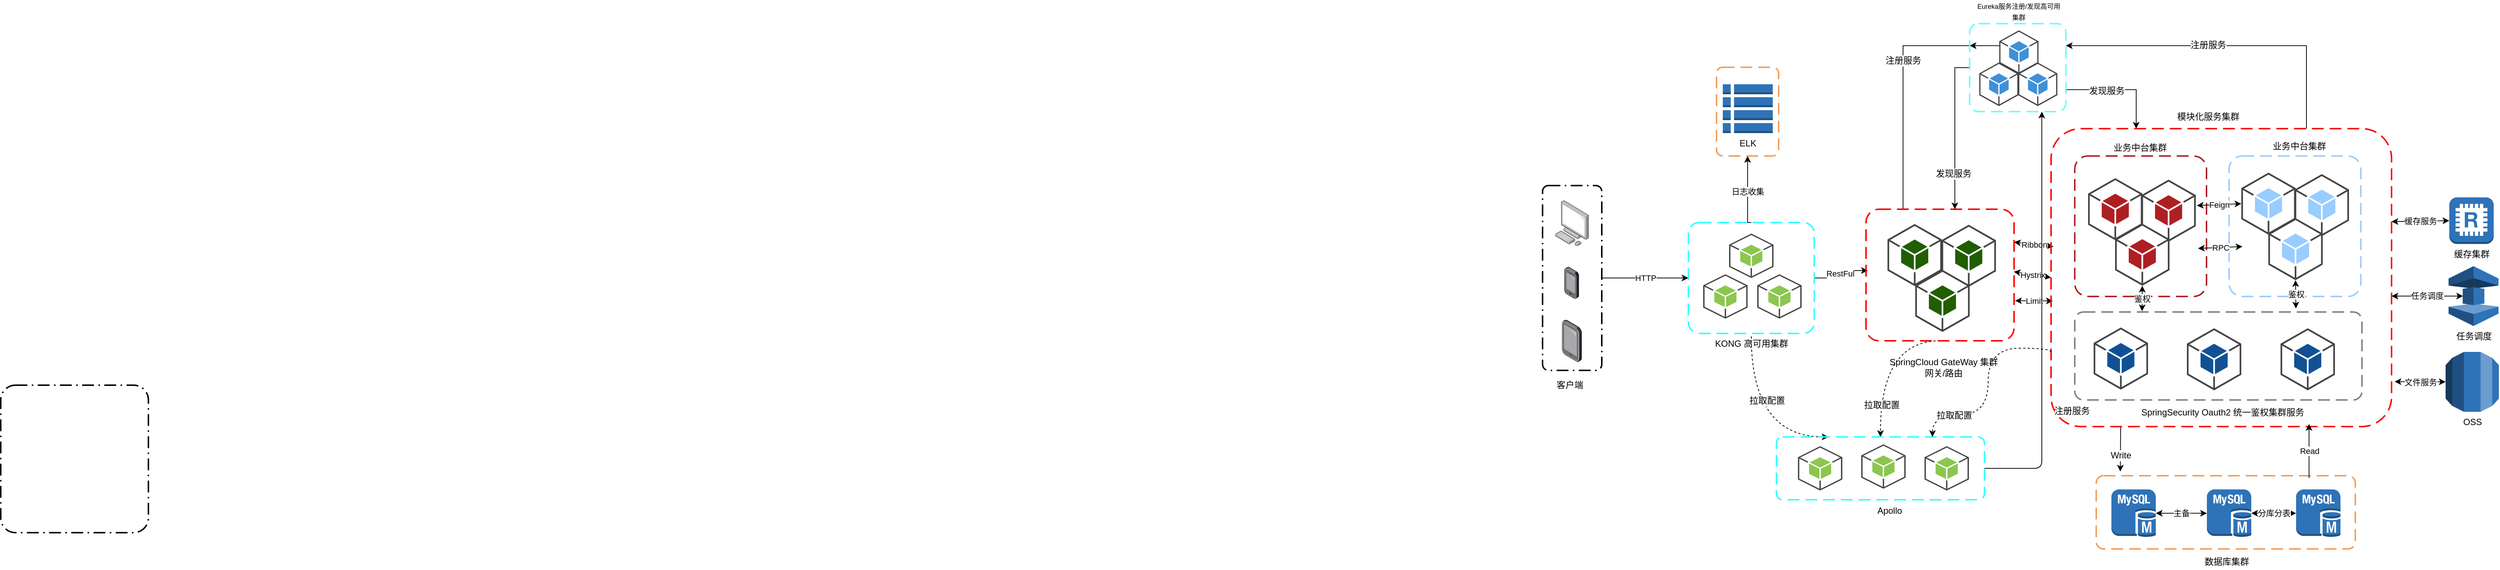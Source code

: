 <mxfile version="11.0.8" type="github"><diagram id="jal14hP25wwy4IgFxo0M" name="第 1 页"><mxGraphModel dx="3866" dy="737" grid="1" gridSize="10" guides="0" tooltips="1" connect="1" arrows="1" fold="1" page="0" pageScale="1" pageWidth="827" pageHeight="1169" background="none" math="0" shadow="0"><root><mxCell id="0"/><mxCell id="1" parent="0"/><mxCell id="5c1bWO8CfrsuIaAJTdoS-114" value="" style="rounded=1;arcSize=10;dashed=1;strokeColor=#F59D56;fillColor=none;gradientColor=none;dashPattern=8 4;strokeWidth=2;" vertex="1" parent="1"><mxGeometry x="811" y="772.5" width="350" height="99" as="geometry"/></mxCell><mxCell id="5c1bWO8CfrsuIaAJTdoS-77" value="" style="rounded=1;arcSize=10;dashed=1;strokeColor=#AE1F23;fillColor=none;gradientColor=none;dashPattern=8 4;strokeWidth=2;" vertex="1" parent="1"><mxGeometry x="782" y="340" width="178" height="190" as="geometry"/></mxCell><mxCell id="5c1bWO8CfrsuIaAJTdoS-2" value="" style="points=[];aspect=fixed;html=1;align=center;shadow=0;dashed=0;image;image=img/lib/allied_telesis/computer_and_terminals/Personal_Computer.svg;" vertex="1" parent="1"><mxGeometry x="80" y="400" width="45.6" height="61.8" as="geometry"/></mxCell><mxCell id="5c1bWO8CfrsuIaAJTdoS-3" value="" style="points=[];aspect=fixed;html=1;align=center;shadow=0;dashed=0;image;image=img/lib/allied_telesis/computer_and_terminals/Smartphone.svg;" vertex="1" parent="1"><mxGeometry x="92.5" y="490" width="19.8" height="43.2" as="geometry"/></mxCell><mxCell id="5c1bWO8CfrsuIaAJTdoS-4" value="" style="points=[];aspect=fixed;html=1;align=center;shadow=0;dashed=0;image;image=img/lib/allied_telesis/computer_and_terminals/Tablet.svg;" vertex="1" parent="1"><mxGeometry x="89" y="561.5" width="27" height="57" as="geometry"/></mxCell><mxCell id="5c1bWO8CfrsuIaAJTdoS-7" value="HTTP" style="edgeStyle=orthogonalEdgeStyle;rounded=0;orthogonalLoop=1;jettySize=auto;html=1;exitX=1;exitY=0.5;exitDx=0;exitDy=0;entryX=0;entryY=0.5;entryDx=0;entryDy=0;" edge="1" parent="1" source="5c1bWO8CfrsuIaAJTdoS-5" target="5c1bWO8CfrsuIaAJTdoS-6"><mxGeometry relative="1" as="geometry"/></mxCell><mxCell id="5c1bWO8CfrsuIaAJTdoS-5" value="" style="rounded=1;arcSize=10;dashed=1;strokeColor=#000000;fillColor=none;gradientColor=none;dashPattern=8 3 1 3;strokeWidth=2;" vertex="1" parent="1"><mxGeometry x="63" y="380" width="80" height="250" as="geometry"/></mxCell><mxCell id="5c1bWO8CfrsuIaAJTdoS-18" value="日志收集" style="edgeStyle=orthogonalEdgeStyle;rounded=0;orthogonalLoop=1;jettySize=auto;html=1;exitX=0.5;exitY=0;exitDx=0;exitDy=0;entryX=0.5;entryY=1;entryDx=0;entryDy=0;" edge="1" parent="1" source="5c1bWO8CfrsuIaAJTdoS-6" target="5c1bWO8CfrsuIaAJTdoS-17"><mxGeometry relative="1" as="geometry"><Array as="points"><mxPoint x="340" y="430"/></Array></mxGeometry></mxCell><mxCell id="5c1bWO8CfrsuIaAJTdoS-26" value="RestFul" style="edgeStyle=orthogonalEdgeStyle;rounded=0;orthogonalLoop=1;jettySize=auto;html=1;exitX=1;exitY=0.5;exitDx=0;exitDy=0;entryX=0.012;entryY=0.466;entryDx=0;entryDy=0;entryPerimeter=0;" edge="1" parent="1" source="5c1bWO8CfrsuIaAJTdoS-6" target="5c1bWO8CfrsuIaAJTdoS-22"><mxGeometry relative="1" as="geometry"/></mxCell><mxCell id="5c1bWO8CfrsuIaAJTdoS-6" value="" style="rounded=1;arcSize=10;dashed=1;strokeColor=#33FFFF;fillColor=none;gradientColor=none;dashPattern=8 4;strokeWidth=2;" vertex="1" parent="1"><mxGeometry x="260" y="430" width="170" height="150" as="geometry"/></mxCell><mxCell id="5c1bWO8CfrsuIaAJTdoS-13" value="" style="outlineConnect=0;dashed=0;verticalLabelPosition=bottom;verticalAlign=top;align=center;html=1;shape=mxgraph.aws3.android;fillColor=#8CC64F;gradientColor=none;strokeColor=#33FFFF;" vertex="1" parent="1"><mxGeometry x="280" y="500" width="60" height="60" as="geometry"/></mxCell><mxCell id="5c1bWO8CfrsuIaAJTdoS-14" value="" style="outlineConnect=0;dashed=0;verticalLabelPosition=bottom;verticalAlign=top;align=center;html=1;shape=mxgraph.aws3.android;fillColor=#8CC64F;gradientColor=none;strokeColor=#33FFFF;" vertex="1" parent="1"><mxGeometry x="353" y="500" width="60" height="60" as="geometry"/></mxCell><mxCell id="5c1bWO8CfrsuIaAJTdoS-15" value="" style="outlineConnect=0;dashed=0;verticalLabelPosition=bottom;verticalAlign=top;align=center;html=1;shape=mxgraph.aws3.android;fillColor=#8CC64F;gradientColor=none;strokeColor=#33FFFF;" vertex="1" parent="1"><mxGeometry x="315" y="445" width="60" height="60" as="geometry"/></mxCell><mxCell id="5c1bWO8CfrsuIaAJTdoS-45" style="edgeStyle=orthogonalEdgeStyle;curved=1;rounded=0;orthogonalLoop=1;jettySize=auto;html=1;exitX=0.5;exitY=0;exitDx=0;exitDy=0;entryX=0.25;entryY=0;entryDx=0;entryDy=0;dashed=1;" edge="1" parent="1" source="5c1bWO8CfrsuIaAJTdoS-16" target="5c1bWO8CfrsuIaAJTdoS-40"><mxGeometry relative="1" as="geometry"><Array as="points"><mxPoint x="345" y="720"/></Array></mxGeometry></mxCell><mxCell id="5c1bWO8CfrsuIaAJTdoS-46" value="拉取配置" style="text;html=1;resizable=0;points=[];align=center;verticalAlign=middle;labelBackgroundColor=#ffffff;" vertex="1" connectable="0" parent="5c1bWO8CfrsuIaAJTdoS-45"><mxGeometry x="-0.28" y="21" relative="1" as="geometry"><mxPoint as="offset"/></mxGeometry></mxCell><mxCell id="5c1bWO8CfrsuIaAJTdoS-16" value="KONG 高可用集群" style="text;html=1;strokeColor=none;fillColor=none;align=center;verticalAlign=middle;whiteSpace=wrap;rounded=0;" vertex="1" parent="1"><mxGeometry x="287.5" y="584" width="115" height="20" as="geometry"/></mxCell><mxCell id="5c1bWO8CfrsuIaAJTdoS-17" value="" style="rounded=1;arcSize=10;dashed=1;strokeColor=#F59D56;fillColor=none;gradientColor=none;dashPattern=8 4;strokeWidth=2;" vertex="1" parent="1"><mxGeometry x="298" y="220" width="84" height="120" as="geometry"/></mxCell><mxCell id="5c1bWO8CfrsuIaAJTdoS-20" value="ELK" style="outlineConnect=0;dashed=0;verticalLabelPosition=bottom;verticalAlign=top;align=center;html=1;shape=mxgraph.aws3.table;fillColor=#2E73B8;gradientColor=none;strokeColor=#33FFFF;" vertex="1" parent="1"><mxGeometry x="306.5" y="243" width="67.5" height="66" as="geometry"/></mxCell><mxCell id="5c1bWO8CfrsuIaAJTdoS-36" style="edgeStyle=orthogonalEdgeStyle;rounded=0;orthogonalLoop=1;jettySize=auto;html=1;exitX=0.25;exitY=0;exitDx=0;exitDy=0;entryX=0;entryY=0.25;entryDx=0;entryDy=0;" edge="1" parent="1" source="5c1bWO8CfrsuIaAJTdoS-22" target="5c1bWO8CfrsuIaAJTdoS-27"><mxGeometry relative="1" as="geometry"/></mxCell><mxCell id="5c1bWO8CfrsuIaAJTdoS-38" value="注册服务" style="text;html=1;resizable=0;points=[];align=center;verticalAlign=middle;labelBackgroundColor=#ffffff;" vertex="1" connectable="0" parent="5c1bWO8CfrsuIaAJTdoS-36"><mxGeometry x="-0.146" relative="1" as="geometry"><mxPoint as="offset"/></mxGeometry></mxCell><mxCell id="5c1bWO8CfrsuIaAJTdoS-84" style="edgeStyle=orthogonalEdgeStyle;rounded=0;orthogonalLoop=1;jettySize=auto;html=1;exitX=0.5;exitY=1;exitDx=0;exitDy=0;entryX=0.5;entryY=0;entryDx=0;entryDy=0;dashed=1;curved=1;" edge="1" parent="1" source="5c1bWO8CfrsuIaAJTdoS-22" target="5c1bWO8CfrsuIaAJTdoS-40"><mxGeometry relative="1" as="geometry"><Array as="points"><mxPoint x="520" y="590"/></Array></mxGeometry></mxCell><mxCell id="5c1bWO8CfrsuIaAJTdoS-85" value="拉取配置" style="text;html=1;resizable=0;points=[];align=center;verticalAlign=middle;labelBackgroundColor=#ffffff;" vertex="1" connectable="0" parent="5c1bWO8CfrsuIaAJTdoS-84"><mxGeometry x="0.587" y="1" relative="1" as="geometry"><mxPoint as="offset"/></mxGeometry></mxCell><mxCell id="5c1bWO8CfrsuIaAJTdoS-92" value="Ribbon" style="edgeStyle=none;rounded=0;orthogonalLoop=1;jettySize=auto;html=1;exitX=1;exitY=0.25;exitDx=0;exitDy=0;entryX=0.007;entryY=0.396;entryDx=0;entryDy=0;entryPerimeter=0;startArrow=classic;startFill=1;" edge="1" parent="1" source="5c1bWO8CfrsuIaAJTdoS-22" target="5c1bWO8CfrsuIaAJTdoS-47"><mxGeometry relative="1" as="geometry"/></mxCell><mxCell id="5c1bWO8CfrsuIaAJTdoS-93" value="Hystrix" style="edgeStyle=none;rounded=0;orthogonalLoop=1;jettySize=auto;html=1;exitX=0.998;exitY=0.475;exitDx=0;exitDy=0;entryX=0;entryY=0.5;entryDx=0;entryDy=0;startArrow=classic;startFill=1;exitPerimeter=0;" edge="1" parent="1" source="5c1bWO8CfrsuIaAJTdoS-22" target="5c1bWO8CfrsuIaAJTdoS-47"><mxGeometry relative="1" as="geometry"/></mxCell><mxCell id="5c1bWO8CfrsuIaAJTdoS-94" value="Limit" style="edgeStyle=none;rounded=0;orthogonalLoop=1;jettySize=auto;html=1;exitX=1.007;exitY=0.656;exitDx=0;exitDy=0;entryX=0.005;entryY=0.584;entryDx=0;entryDy=0;entryPerimeter=0;startArrow=classic;startFill=1;exitPerimeter=0;" edge="1" parent="1"><mxGeometry relative="1" as="geometry"><mxPoint x="701.4" y="535.768" as="sourcePoint"/><mxPoint x="752.3" y="536.008" as="targetPoint"/><Array as="points"/></mxGeometry></mxCell><mxCell id="5c1bWO8CfrsuIaAJTdoS-22" value="" style="rounded=1;arcSize=10;dashed=1;strokeColor=#ff0000;fillColor=none;gradientColor=none;dashPattern=8 4;strokeWidth=2;" vertex="1" parent="1"><mxGeometry x="500" y="412" width="200" height="178" as="geometry"/></mxCell><mxCell id="5c1bWO8CfrsuIaAJTdoS-23" value="" style="outlineConnect=0;dashed=0;verticalLabelPosition=bottom;verticalAlign=top;align=center;html=1;shape=mxgraph.aws3.android;fillColor=#205E00;gradientColor=none;strokeColor=#33FFFF;" vertex="1" parent="1"><mxGeometry x="529" y="432" width="73.5" height="84" as="geometry"/></mxCell><mxCell id="5c1bWO8CfrsuIaAJTdoS-24" value="" style="outlineConnect=0;dashed=0;verticalLabelPosition=bottom;verticalAlign=top;align=center;html=1;shape=mxgraph.aws3.android;fillColor=#205E00;gradientColor=none;strokeColor=#33FFFF;" vertex="1" parent="1"><mxGeometry x="602" y="433" width="73.5" height="84" as="geometry"/></mxCell><mxCell id="5c1bWO8CfrsuIaAJTdoS-25" value="" style="outlineConnect=0;dashed=0;verticalLabelPosition=bottom;verticalAlign=top;align=center;html=1;shape=mxgraph.aws3.android;fillColor=#205E00;gradientColor=none;strokeColor=#33FFFF;" vertex="1" parent="1"><mxGeometry x="566.5" y="494" width="73.5" height="84" as="geometry"/></mxCell><mxCell id="5c1bWO8CfrsuIaAJTdoS-37" style="edgeStyle=orthogonalEdgeStyle;rounded=0;orthogonalLoop=1;jettySize=auto;html=1;exitX=0;exitY=0.5;exitDx=0;exitDy=0;" edge="1" parent="1" source="5c1bWO8CfrsuIaAJTdoS-27"><mxGeometry relative="1" as="geometry"><mxPoint x="620" y="412" as="targetPoint"/><Array as="points"><mxPoint x="620" y="220"/><mxPoint x="620" y="412"/></Array></mxGeometry></mxCell><mxCell id="5c1bWO8CfrsuIaAJTdoS-39" value="发现服务" style="text;html=1;resizable=0;points=[];align=center;verticalAlign=middle;labelBackgroundColor=#ffffff;" vertex="1" connectable="0" parent="5c1bWO8CfrsuIaAJTdoS-37"><mxGeometry x="0.548" y="-2" relative="1" as="geometry"><mxPoint as="offset"/></mxGeometry></mxCell><mxCell id="5c1bWO8CfrsuIaAJTdoS-99" style="edgeStyle=orthogonalEdgeStyle;rounded=0;orthogonalLoop=1;jettySize=auto;html=1;exitX=1;exitY=0.75;exitDx=0;exitDy=0;entryX=0.25;entryY=0;entryDx=0;entryDy=0;startArrow=none;startFill=0;" edge="1" parent="1" source="5c1bWO8CfrsuIaAJTdoS-27" target="5c1bWO8CfrsuIaAJTdoS-47"><mxGeometry relative="1" as="geometry"/></mxCell><mxCell id="5c1bWO8CfrsuIaAJTdoS-102" value="发现服务" style="text;html=1;resizable=0;points=[];align=center;verticalAlign=middle;labelBackgroundColor=#ffffff;" vertex="1" connectable="0" parent="5c1bWO8CfrsuIaAJTdoS-99"><mxGeometry x="-0.254" y="-1" relative="1" as="geometry"><mxPoint as="offset"/></mxGeometry></mxCell><mxCell id="5c1bWO8CfrsuIaAJTdoS-27" value="" style="rounded=1;arcSize=10;dashed=1;strokeColor=#66FFFF;fillColor=none;gradientColor=none;dashPattern=8 4;strokeWidth=2;" vertex="1" parent="1"><mxGeometry x="640" y="161" width="130" height="119" as="geometry"/></mxCell><mxCell id="5c1bWO8CfrsuIaAJTdoS-29" value="" style="outlineConnect=0;dashed=0;verticalLabelPosition=bottom;verticalAlign=top;align=center;html=1;shape=mxgraph.aws3.android;fillColor=#4090D7;gradientColor=none;strokeColor=#66FFFF;" vertex="1" parent="1"><mxGeometry x="653" y="213.5" width="53" height="59" as="geometry"/></mxCell><mxCell id="5c1bWO8CfrsuIaAJTdoS-30" value="" style="outlineConnect=0;dashed=0;verticalLabelPosition=bottom;verticalAlign=top;align=center;html=1;shape=mxgraph.aws3.android;fillColor=#4090D7;gradientColor=none;strokeColor=#66FFFF;" vertex="1" parent="1"><mxGeometry x="705.5" y="213.5" width="53" height="59" as="geometry"/></mxCell><mxCell id="5c1bWO8CfrsuIaAJTdoS-31" value="" style="outlineConnect=0;dashed=0;verticalLabelPosition=bottom;verticalAlign=top;align=center;html=1;shape=mxgraph.aws3.android;fillColor=#4090D7;gradientColor=none;strokeColor=#66FFFF;" vertex="1" parent="1"><mxGeometry x="680" y="170" width="53" height="59" as="geometry"/></mxCell><mxCell id="5c1bWO8CfrsuIaAJTdoS-34" value="&lt;font style=&quot;font-size: 9px&quot;&gt;Eureka服务注册/发现高可用集群&lt;/font&gt;" style="text;html=1;strokeColor=none;fillColor=none;align=center;verticalAlign=middle;whiteSpace=wrap;rounded=0;" vertex="1" parent="1"><mxGeometry x="647" y="134" width="119" height="20" as="geometry"/></mxCell><mxCell id="5c1bWO8CfrsuIaAJTdoS-35" value="SpringCloud GateWay 集群&lt;br&gt;网关/路由" style="text;html=1;strokeColor=none;fillColor=none;align=center;verticalAlign=middle;whiteSpace=wrap;rounded=0;" vertex="1" parent="1"><mxGeometry x="510" y="616" width="190" height="20" as="geometry"/></mxCell><mxCell id="5c1bWO8CfrsuIaAJTdoS-40" value="" style="rounded=1;arcSize=10;dashed=1;strokeColor=#33FFFF;fillColor=none;gradientColor=none;dashPattern=8 4;strokeWidth=2;" vertex="1" parent="1"><mxGeometry x="379" y="720" width="281" height="85" as="geometry"/></mxCell><mxCell id="5c1bWO8CfrsuIaAJTdoS-41" value="" style="outlineConnect=0;dashed=0;verticalLabelPosition=bottom;verticalAlign=top;align=center;html=1;shape=mxgraph.aws3.android;fillColor=#8CC64F;gradientColor=none;strokeColor=#33FFFF;" vertex="1" parent="1"><mxGeometry x="579" y="732.5" width="60" height="60" as="geometry"/></mxCell><mxCell id="5c1bWO8CfrsuIaAJTdoS-42" value="" style="outlineConnect=0;dashed=0;verticalLabelPosition=bottom;verticalAlign=top;align=center;html=1;shape=mxgraph.aws3.android;fillColor=#8CC64F;gradientColor=none;strokeColor=#33FFFF;" vertex="1" parent="1"><mxGeometry x="493.5" y="730" width="60" height="60" as="geometry"/></mxCell><mxCell id="5c1bWO8CfrsuIaAJTdoS-43" value="" style="outlineConnect=0;dashed=0;verticalLabelPosition=bottom;verticalAlign=top;align=center;html=1;shape=mxgraph.aws3.android;fillColor=#8CC64F;gradientColor=none;strokeColor=#33FFFF;" vertex="1" parent="1"><mxGeometry x="408" y="732.5" width="60" height="60" as="geometry"/></mxCell><mxCell id="5c1bWO8CfrsuIaAJTdoS-44" value="Apollo" style="text;html=1;strokeColor=none;fillColor=none;align=center;verticalAlign=middle;whiteSpace=wrap;rounded=0;" vertex="1" parent="1"><mxGeometry x="485" y="810" width="94" height="20" as="geometry"/></mxCell><mxCell id="5c1bWO8CfrsuIaAJTdoS-100" style="edgeStyle=orthogonalEdgeStyle;rounded=0;orthogonalLoop=1;jettySize=auto;html=1;exitX=0.75;exitY=0;exitDx=0;exitDy=0;entryX=1;entryY=0.25;entryDx=0;entryDy=0;startArrow=none;startFill=0;" edge="1" parent="1" source="5c1bWO8CfrsuIaAJTdoS-47" target="5c1bWO8CfrsuIaAJTdoS-27"><mxGeometry relative="1" as="geometry"/></mxCell><mxCell id="5c1bWO8CfrsuIaAJTdoS-101" value="注册服务" style="text;html=1;resizable=0;points=[];align=center;verticalAlign=middle;labelBackgroundColor=#ffffff;" vertex="1" connectable="0" parent="5c1bWO8CfrsuIaAJTdoS-100"><mxGeometry x="0.122" y="-1" relative="1" as="geometry"><mxPoint as="offset"/></mxGeometry></mxCell><mxCell id="5c1bWO8CfrsuIaAJTdoS-47" value="" style="rounded=1;arcSize=10;dashed=1;strokeColor=#ff0000;fillColor=none;gradientColor=none;dashPattern=8 4;strokeWidth=2;" vertex="1" parent="1"><mxGeometry x="750" y="303" width="460" height="403" as="geometry"/></mxCell><mxCell id="5c1bWO8CfrsuIaAJTdoS-69" value="" style="rounded=1;arcSize=10;dashed=1;strokeColor=#000000;fillColor=none;gradientColor=none;dashPattern=8 3 1 3;strokeWidth=2;" vertex="1" parent="1"><mxGeometry x="-2020" y="650" width="199.5" height="199.5" as="geometry"/></mxCell><mxCell id="5c1bWO8CfrsuIaAJTdoS-74" value="" style="outlineConnect=0;dashed=0;verticalLabelPosition=bottom;verticalAlign=top;align=center;html=1;shape=mxgraph.aws3.android;fillColor=#AE1F23;gradientColor=none;strokeColor=#FF00FF;" vertex="1" parent="1"><mxGeometry x="800" y="370" width="73.5" height="84" as="geometry"/></mxCell><mxCell id="5c1bWO8CfrsuIaAJTdoS-75" value="" style="outlineConnect=0;dashed=0;verticalLabelPosition=bottom;verticalAlign=top;align=center;html=1;shape=mxgraph.aws3.android;fillColor=#AE1F23;gradientColor=none;strokeColor=#FF00FF;" vertex="1" parent="1"><mxGeometry x="872" y="372" width="73.5" height="84" as="geometry"/></mxCell><mxCell id="5c1bWO8CfrsuIaAJTdoS-91" value="鉴权" style="rounded=0;orthogonalLoop=1;jettySize=auto;html=1;exitX=0.5;exitY=1;exitDx=0;exitDy=0;exitPerimeter=0;startArrow=classic;startFill=1;" edge="1" parent="1" source="5c1bWO8CfrsuIaAJTdoS-76"><mxGeometry relative="1" as="geometry"><mxPoint x="873" y="550" as="targetPoint"/></mxGeometry></mxCell><mxCell id="5c1bWO8CfrsuIaAJTdoS-76" value="" style="outlineConnect=0;dashed=0;verticalLabelPosition=bottom;verticalAlign=top;align=center;html=1;shape=mxgraph.aws3.android;fillColor=#AE1F23;gradientColor=none;strokeColor=#FF00FF;" vertex="1" parent="1"><mxGeometry x="836.5" y="431.5" width="73.5" height="84" as="geometry"/></mxCell><mxCell id="5c1bWO8CfrsuIaAJTdoS-79" value="" style="rounded=1;arcSize=10;dashed=1;strokeColor=#99CCFF;fillColor=none;gradientColor=none;dashPattern=8 4;strokeWidth=2;" vertex="1" parent="1"><mxGeometry x="990.5" y="340" width="178" height="190" as="geometry"/></mxCell><mxCell id="5c1bWO8CfrsuIaAJTdoS-97" value="Feign" style="edgeStyle=none;rounded=0;orthogonalLoop=1;jettySize=auto;html=1;startArrow=classic;startFill=1;exitX=0;exitY=0.5;exitDx=0;exitDy=0;exitPerimeter=0;" edge="1" parent="1" source="5c1bWO8CfrsuIaAJTdoS-80"><mxGeometry relative="1" as="geometry"><mxPoint x="947" y="407" as="targetPoint"/></mxGeometry></mxCell><mxCell id="5c1bWO8CfrsuIaAJTdoS-80" value="" style="outlineConnect=0;dashed=0;verticalLabelPosition=bottom;verticalAlign=top;align=center;html=1;shape=mxgraph.aws3.android;fillColor=#99CCFF;gradientColor=none;strokeColor=#FF00FF;" vertex="1" parent="1"><mxGeometry x="1007" y="362.5" width="73.5" height="84" as="geometry"/></mxCell><mxCell id="5c1bWO8CfrsuIaAJTdoS-81" value="" style="outlineConnect=0;dashed=0;verticalLabelPosition=bottom;verticalAlign=top;align=center;html=1;shape=mxgraph.aws3.android;fillColor=#99CCFF;gradientColor=none;strokeColor=#FF00FF;" vertex="1" parent="1"><mxGeometry x="1079" y="364.5" width="73.5" height="84" as="geometry"/></mxCell><mxCell id="5c1bWO8CfrsuIaAJTdoS-82" value="" style="outlineConnect=0;dashed=0;verticalLabelPosition=bottom;verticalAlign=top;align=center;html=1;shape=mxgraph.aws3.android;fillColor=#99CCFF;gradientColor=none;strokeColor=#FF00FF;" vertex="1" parent="1"><mxGeometry x="1043.5" y="424" width="73.5" height="84" as="geometry"/></mxCell><mxCell id="5c1bWO8CfrsuIaAJTdoS-83" value="" style="outlineConnect=0;dashed=0;verticalLabelPosition=bottom;verticalAlign=top;align=center;html=1;shape=mxgraph.aws3.android;fillColor=#115193;gradientColor=none;strokeColor=#99CCFF;" vertex="1" parent="1"><mxGeometry x="933.5" y="573" width="73.5" height="84" as="geometry"/></mxCell><mxCell id="5c1bWO8CfrsuIaAJTdoS-86" value="" style="outlineConnect=0;dashed=0;verticalLabelPosition=bottom;verticalAlign=top;align=center;html=1;shape=mxgraph.aws3.android;fillColor=#115193;gradientColor=none;strokeColor=#99CCFF;" vertex="1" parent="1"><mxGeometry x="807.5" y="572" width="73.5" height="84" as="geometry"/></mxCell><mxCell id="5c1bWO8CfrsuIaAJTdoS-87" value="" style="outlineConnect=0;dashed=0;verticalLabelPosition=bottom;verticalAlign=top;align=center;html=1;shape=mxgraph.aws3.android;fillColor=#115193;gradientColor=none;strokeColor=#99CCFF;" vertex="1" parent="1"><mxGeometry x="1060" y="573" width="73.5" height="84" as="geometry"/></mxCell><mxCell id="5c1bWO8CfrsuIaAJTdoS-88" value="" style="rounded=1;arcSize=10;dashed=1;strokeColor=#808080;fillColor=none;gradientColor=none;dashPattern=8 4;strokeWidth=2;" vertex="1" parent="1"><mxGeometry x="782" y="551" width="388" height="119" as="geometry"/></mxCell><mxCell id="5c1bWO8CfrsuIaAJTdoS-89" value="业务中台集群" style="text;html=1;strokeColor=none;fillColor=none;align=center;verticalAlign=middle;whiteSpace=wrap;rounded=0;" vertex="1" parent="1"><mxGeometry x="832.5" y="319" width="75" height="20" as="geometry"/></mxCell><mxCell id="5c1bWO8CfrsuIaAJTdoS-90" value="业务中台集群" style="text;html=1;strokeColor=none;fillColor=none;align=center;verticalAlign=middle;whiteSpace=wrap;rounded=0;" vertex="1" parent="1"><mxGeometry x="1048" y="317" width="75" height="20" as="geometry"/></mxCell><mxCell id="5c1bWO8CfrsuIaAJTdoS-96" value="鉴权" style="rounded=0;orthogonalLoop=1;jettySize=auto;html=1;exitX=0.5;exitY=1;exitDx=0;exitDy=0;exitPerimeter=0;startArrow=classic;startFill=1;entryX=0.77;entryY=-0.04;entryDx=0;entryDy=0;entryPerimeter=0;" edge="1" parent="1" source="5c1bWO8CfrsuIaAJTdoS-82" target="5c1bWO8CfrsuIaAJTdoS-88"><mxGeometry relative="1" as="geometry"><mxPoint x="1017.25" y="511" as="sourcePoint"/><mxPoint x="1017" y="545.5" as="targetPoint"/></mxGeometry></mxCell><mxCell id="5c1bWO8CfrsuIaAJTdoS-98" value="RPC" style="edgeStyle=none;rounded=0;orthogonalLoop=1;jettySize=auto;html=1;startArrow=classic;startFill=1;exitX=0;exitY=0.5;exitDx=0;exitDy=0;exitPerimeter=0;" edge="1" parent="1"><mxGeometry relative="1" as="geometry"><mxPoint x="1008.5" y="462.5" as="sourcePoint"/><mxPoint x="948.5" y="465" as="targetPoint"/></mxGeometry></mxCell><mxCell id="5c1bWO8CfrsuIaAJTdoS-103" value="模块化服务集群" style="text;html=1;strokeColor=none;fillColor=none;align=center;verticalAlign=middle;whiteSpace=wrap;rounded=0;" vertex="1" parent="1"><mxGeometry x="878" y="277" width="169" height="20" as="geometry"/></mxCell><mxCell id="5c1bWO8CfrsuIaAJTdoS-104" value="SpringSecurity Oauth2 统一鉴权集群服务" style="text;html=1;strokeColor=none;fillColor=none;align=center;verticalAlign=middle;whiteSpace=wrap;rounded=0;" vertex="1" parent="1"><mxGeometry x="847" y="677" width="270" height="20" as="geometry"/></mxCell><mxCell id="5c1bWO8CfrsuIaAJTdoS-105" style="edgeStyle=orthogonalEdgeStyle;rounded=0;orthogonalLoop=1;jettySize=auto;html=1;exitX=0;exitY=0.75;exitDx=0;exitDy=0;entryX=0.75;entryY=0;entryDx=0;entryDy=0;dashed=1;curved=1;" edge="1" parent="1" source="5c1bWO8CfrsuIaAJTdoS-47" target="5c1bWO8CfrsuIaAJTdoS-40"><mxGeometry relative="1" as="geometry"><mxPoint x="610.286" y="600.143" as="sourcePoint"/><mxPoint x="528.857" y="730.143" as="targetPoint"/><Array as="points"><mxPoint x="750" y="600"/><mxPoint x="665" y="600"/><mxPoint x="665" y="690"/><mxPoint x="590" y="690"/></Array></mxGeometry></mxCell><mxCell id="5c1bWO8CfrsuIaAJTdoS-106" value="拉取配置" style="text;html=1;resizable=0;points=[];align=center;verticalAlign=middle;labelBackgroundColor=#ffffff;" vertex="1" connectable="0" parent="5c1bWO8CfrsuIaAJTdoS-105"><mxGeometry x="0.587" y="1" relative="1" as="geometry"><mxPoint as="offset"/></mxGeometry></mxCell><mxCell id="5c1bWO8CfrsuIaAJTdoS-107" value="" style="endArrow=classic;html=1;exitX=1;exitY=0.5;exitDx=0;exitDy=0;entryX=0.75;entryY=1;entryDx=0;entryDy=0;edgeStyle=orthogonalEdgeStyle;" edge="1" parent="1" source="5c1bWO8CfrsuIaAJTdoS-40" target="5c1bWO8CfrsuIaAJTdoS-27"><mxGeometry width="50" height="50" relative="1" as="geometry"><mxPoint x="292" y="858" as="sourcePoint"/><mxPoint x="825" y="782" as="targetPoint"/></mxGeometry></mxCell><mxCell id="5c1bWO8CfrsuIaAJTdoS-108" value="注册服务" style="text;html=1;resizable=0;points=[];align=center;verticalAlign=middle;labelBackgroundColor=#ffffff;" vertex="1" connectable="0" parent="5c1bWO8CfrsuIaAJTdoS-107"><mxGeometry x="-0.725" y="39" relative="1" as="geometry"><mxPoint x="41" y="-39" as="offset"/></mxGeometry></mxCell><mxCell id="5c1bWO8CfrsuIaAJTdoS-109" value="" style="outlineConnect=0;dashed=0;verticalLabelPosition=bottom;verticalAlign=top;align=center;html=1;shape=mxgraph.aws3.mysql_db_instance;fillColor=#2E73B8;gradientColor=none;strokeColor=#808080;" vertex="1" parent="1"><mxGeometry x="831.5" y="791" width="60" height="64.5" as="geometry"/></mxCell><mxCell id="5c1bWO8CfrsuIaAJTdoS-112" value="分库分表" style="edgeStyle=orthogonalEdgeStyle;rounded=0;orthogonalLoop=1;jettySize=auto;html=1;startArrow=classic;startFill=1;" edge="1" parent="1" source="5c1bWO8CfrsuIaAJTdoS-110" target="5c1bWO8CfrsuIaAJTdoS-111"><mxGeometry relative="1" as="geometry"/></mxCell><mxCell id="5c1bWO8CfrsuIaAJTdoS-113" value="主备" style="edgeStyle=orthogonalEdgeStyle;rounded=0;orthogonalLoop=1;jettySize=auto;html=1;startArrow=classic;startFill=1;" edge="1" parent="1" source="5c1bWO8CfrsuIaAJTdoS-110" target="5c1bWO8CfrsuIaAJTdoS-109"><mxGeometry relative="1" as="geometry"/></mxCell><mxCell id="5c1bWO8CfrsuIaAJTdoS-110" value="" style="outlineConnect=0;dashed=0;verticalLabelPosition=bottom;verticalAlign=top;align=center;html=1;shape=mxgraph.aws3.mysql_db_instance;fillColor=#2E73B8;gradientColor=none;strokeColor=#808080;" vertex="1" parent="1"><mxGeometry x="960.5" y="791" width="60" height="64.5" as="geometry"/></mxCell><mxCell id="5c1bWO8CfrsuIaAJTdoS-111" value="" style="outlineConnect=0;dashed=0;verticalLabelPosition=bottom;verticalAlign=top;align=center;html=1;shape=mxgraph.aws3.mysql_db_instance;fillColor=#2E73B8;gradientColor=none;strokeColor=#808080;" vertex="1" parent="1"><mxGeometry x="1081" y="791" width="60" height="64.5" as="geometry"/></mxCell><mxCell id="5c1bWO8CfrsuIaAJTdoS-115" value="" style="endArrow=classic;html=1;entryX=0.093;entryY=-0.057;entryDx=0;entryDy=0;entryPerimeter=0;" edge="1" parent="1" target="5c1bWO8CfrsuIaAJTdoS-114"><mxGeometry width="50" height="50" relative="1" as="geometry"><mxPoint x="844" y="707" as="sourcePoint"/><mxPoint x="857" y="717" as="targetPoint"/></mxGeometry></mxCell><mxCell id="5c1bWO8CfrsuIaAJTdoS-116" value="Write" style="text;html=1;resizable=0;points=[];align=center;verticalAlign=middle;labelBackgroundColor=#ffffff;" vertex="1" connectable="0" parent="5c1bWO8CfrsuIaAJTdoS-115"><mxGeometry x="0.245" relative="1" as="geometry"><mxPoint as="offset"/></mxGeometry></mxCell><mxCell id="5c1bWO8CfrsuIaAJTdoS-117" value="Read" style="endArrow=classic;html=1;" edge="1" parent="1"><mxGeometry width="50" height="50" relative="1" as="geometry"><mxPoint x="1098.5" y="775.5" as="sourcePoint"/><mxPoint x="1098.5" y="702.5" as="targetPoint"/></mxGeometry></mxCell><mxCell id="5c1bWO8CfrsuIaAJTdoS-118" value="缓存集群" style="outlineConnect=0;dashed=0;verticalLabelPosition=bottom;verticalAlign=top;align=center;html=1;shape=mxgraph.aws3.redis;fillColor=#2E73B8;gradientColor=none;strokeColor=#808080;" vertex="1" parent="1"><mxGeometry x="1288" y="396" width="60" height="63" as="geometry"/></mxCell><mxCell id="5c1bWO8CfrsuIaAJTdoS-122" value="任务调度" style="edgeStyle=orthogonalEdgeStyle;rounded=0;orthogonalLoop=1;jettySize=auto;html=1;exitX=0.29;exitY=0.5;exitDx=0;exitDy=0;exitPerimeter=0;entryX=1;entryY=0.562;entryDx=0;entryDy=0;entryPerimeter=0;startArrow=classic;startFill=1;" edge="1" parent="1" source="5c1bWO8CfrsuIaAJTdoS-119" target="5c1bWO8CfrsuIaAJTdoS-47"><mxGeometry relative="1" as="geometry"/></mxCell><mxCell id="5c1bWO8CfrsuIaAJTdoS-119" value="任务调度" style="outlineConnect=0;dashed=0;verticalLabelPosition=bottom;verticalAlign=top;align=center;html=1;shape=mxgraph.aws3.elasticache;fillColor=#2E73B8;gradientColor=none;strokeColor=#808080;" vertex="1" parent="1"><mxGeometry x="1287" y="489" width="67.5" height="81" as="geometry"/></mxCell><mxCell id="5c1bWO8CfrsuIaAJTdoS-123" value="文件服务" style="edgeStyle=orthogonalEdgeStyle;rounded=0;orthogonalLoop=1;jettySize=auto;html=1;exitX=0;exitY=0.5;exitDx=0;exitDy=0;exitPerimeter=0;entryX=1.009;entryY=0.849;entryDx=0;entryDy=0;entryPerimeter=0;startArrow=classic;startFill=1;" edge="1" parent="1" source="5c1bWO8CfrsuIaAJTdoS-120" target="5c1bWO8CfrsuIaAJTdoS-47"><mxGeometry relative="1" as="geometry"/></mxCell><mxCell id="5c1bWO8CfrsuIaAJTdoS-120" value="OSS" style="outlineConnect=0;dashed=0;verticalLabelPosition=bottom;verticalAlign=top;align=center;html=1;shape=mxgraph.aws3.rds;fillColor=#2E73B8;gradientColor=none;strokeColor=#808080;" vertex="1" parent="1"><mxGeometry x="1283" y="605" width="72" height="81" as="geometry"/></mxCell><mxCell id="5c1bWO8CfrsuIaAJTdoS-121" value="缓存服务" style="endArrow=classic;startArrow=classic;html=1;exitX=1;exitY=0.25;exitDx=0;exitDy=0;entryX=0;entryY=0.5;entryDx=0;entryDy=0;entryPerimeter=0;" edge="1" parent="1" target="5c1bWO8CfrsuIaAJTdoS-118"><mxGeometry width="50" height="50" relative="1" as="geometry"><mxPoint x="1210" y="428.75" as="sourcePoint"/><mxPoint x="1264" y="428" as="targetPoint"/></mxGeometry></mxCell><mxCell id="5c1bWO8CfrsuIaAJTdoS-124" value="数据库集群" style="text;html=1;strokeColor=none;fillColor=none;align=center;verticalAlign=middle;whiteSpace=wrap;rounded=0;" vertex="1" parent="1"><mxGeometry x="949" y="879" width="77" height="20" as="geometry"/></mxCell><mxCell id="5c1bWO8CfrsuIaAJTdoS-125" value="客户端" style="text;html=1;strokeColor=none;fillColor=none;align=center;verticalAlign=middle;whiteSpace=wrap;rounded=0;" vertex="1" parent="1"><mxGeometry x="80" y="640" width="40" height="20" as="geometry"/></mxCell></root></mxGraphModel></diagram></mxfile>